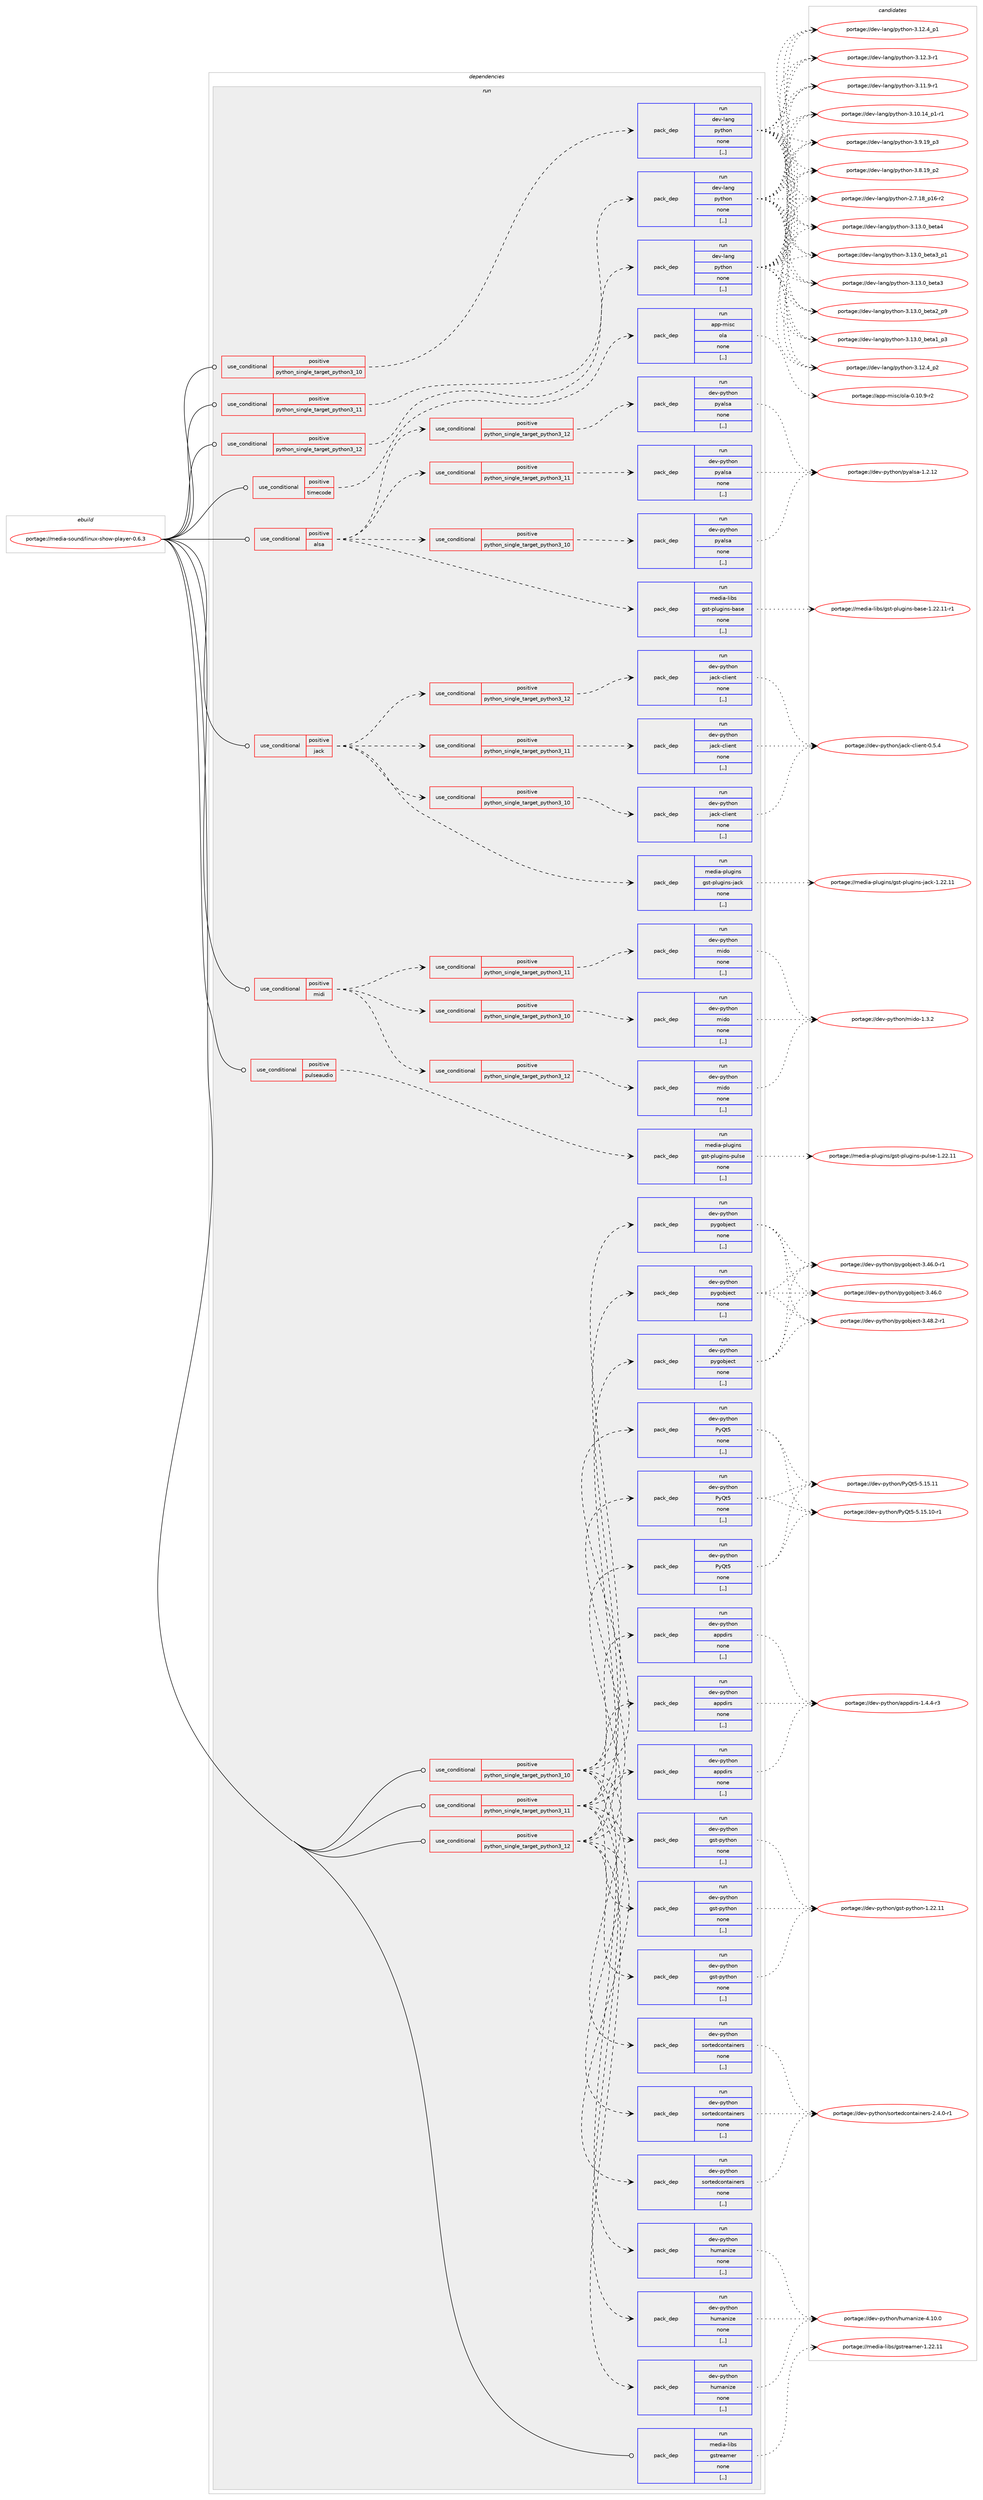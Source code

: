 digraph prolog {

# *************
# Graph options
# *************

newrank=true;
concentrate=true;
compound=true;
graph [rankdir=LR,fontname=Helvetica,fontsize=10,ranksep=1.5];#, ranksep=2.5, nodesep=0.2];
edge  [arrowhead=vee];
node  [fontname=Helvetica,fontsize=10];

# **********
# The ebuild
# **********

subgraph cluster_leftcol {
color=gray;
label=<<i>ebuild</i>>;
id [label="portage://media-sound/linux-show-player-0.6.3", color=red, width=4, href="../media-sound/linux-show-player-0.6.3.svg"];
}

# ****************
# The dependencies
# ****************

subgraph cluster_midcol {
color=gray;
label=<<i>dependencies</i>>;
subgraph cluster_compile {
fillcolor="#eeeeee";
style=filled;
label=<<i>compile</i>>;
}
subgraph cluster_compileandrun {
fillcolor="#eeeeee";
style=filled;
label=<<i>compile and run</i>>;
}
subgraph cluster_run {
fillcolor="#eeeeee";
style=filled;
label=<<i>run</i>>;
subgraph cond79977 {
dependency316066 [label=<<TABLE BORDER="0" CELLBORDER="1" CELLSPACING="0" CELLPADDING="4"><TR><TD ROWSPAN="3" CELLPADDING="10">use_conditional</TD></TR><TR><TD>positive</TD></TR><TR><TD>alsa</TD></TR></TABLE>>, shape=none, color=red];
subgraph cond79978 {
dependency316067 [label=<<TABLE BORDER="0" CELLBORDER="1" CELLSPACING="0" CELLPADDING="4"><TR><TD ROWSPAN="3" CELLPADDING="10">use_conditional</TD></TR><TR><TD>positive</TD></TR><TR><TD>python_single_target_python3_10</TD></TR></TABLE>>, shape=none, color=red];
subgraph pack233640 {
dependency316068 [label=<<TABLE BORDER="0" CELLBORDER="1" CELLSPACING="0" CELLPADDING="4" WIDTH="220"><TR><TD ROWSPAN="6" CELLPADDING="30">pack_dep</TD></TR><TR><TD WIDTH="110">run</TD></TR><TR><TD>dev-python</TD></TR><TR><TD>pyalsa</TD></TR><TR><TD>none</TD></TR><TR><TD>[,,]</TD></TR></TABLE>>, shape=none, color=blue];
}
dependency316067:e -> dependency316068:w [weight=20,style="dashed",arrowhead="vee"];
}
dependency316066:e -> dependency316067:w [weight=20,style="dashed",arrowhead="vee"];
subgraph cond79979 {
dependency316069 [label=<<TABLE BORDER="0" CELLBORDER="1" CELLSPACING="0" CELLPADDING="4"><TR><TD ROWSPAN="3" CELLPADDING="10">use_conditional</TD></TR><TR><TD>positive</TD></TR><TR><TD>python_single_target_python3_11</TD></TR></TABLE>>, shape=none, color=red];
subgraph pack233641 {
dependency316070 [label=<<TABLE BORDER="0" CELLBORDER="1" CELLSPACING="0" CELLPADDING="4" WIDTH="220"><TR><TD ROWSPAN="6" CELLPADDING="30">pack_dep</TD></TR><TR><TD WIDTH="110">run</TD></TR><TR><TD>dev-python</TD></TR><TR><TD>pyalsa</TD></TR><TR><TD>none</TD></TR><TR><TD>[,,]</TD></TR></TABLE>>, shape=none, color=blue];
}
dependency316069:e -> dependency316070:w [weight=20,style="dashed",arrowhead="vee"];
}
dependency316066:e -> dependency316069:w [weight=20,style="dashed",arrowhead="vee"];
subgraph cond79980 {
dependency316071 [label=<<TABLE BORDER="0" CELLBORDER="1" CELLSPACING="0" CELLPADDING="4"><TR><TD ROWSPAN="3" CELLPADDING="10">use_conditional</TD></TR><TR><TD>positive</TD></TR><TR><TD>python_single_target_python3_12</TD></TR></TABLE>>, shape=none, color=red];
subgraph pack233642 {
dependency316072 [label=<<TABLE BORDER="0" CELLBORDER="1" CELLSPACING="0" CELLPADDING="4" WIDTH="220"><TR><TD ROWSPAN="6" CELLPADDING="30">pack_dep</TD></TR><TR><TD WIDTH="110">run</TD></TR><TR><TD>dev-python</TD></TR><TR><TD>pyalsa</TD></TR><TR><TD>none</TD></TR><TR><TD>[,,]</TD></TR></TABLE>>, shape=none, color=blue];
}
dependency316071:e -> dependency316072:w [weight=20,style="dashed",arrowhead="vee"];
}
dependency316066:e -> dependency316071:w [weight=20,style="dashed",arrowhead="vee"];
subgraph pack233643 {
dependency316073 [label=<<TABLE BORDER="0" CELLBORDER="1" CELLSPACING="0" CELLPADDING="4" WIDTH="220"><TR><TD ROWSPAN="6" CELLPADDING="30">pack_dep</TD></TR><TR><TD WIDTH="110">run</TD></TR><TR><TD>media-libs</TD></TR><TR><TD>gst-plugins-base</TD></TR><TR><TD>none</TD></TR><TR><TD>[,,]</TD></TR></TABLE>>, shape=none, color=blue];
}
dependency316066:e -> dependency316073:w [weight=20,style="dashed",arrowhead="vee"];
}
id:e -> dependency316066:w [weight=20,style="solid",arrowhead="odot"];
subgraph cond79981 {
dependency316074 [label=<<TABLE BORDER="0" CELLBORDER="1" CELLSPACING="0" CELLPADDING="4"><TR><TD ROWSPAN="3" CELLPADDING="10">use_conditional</TD></TR><TR><TD>positive</TD></TR><TR><TD>jack</TD></TR></TABLE>>, shape=none, color=red];
subgraph cond79982 {
dependency316075 [label=<<TABLE BORDER="0" CELLBORDER="1" CELLSPACING="0" CELLPADDING="4"><TR><TD ROWSPAN="3" CELLPADDING="10">use_conditional</TD></TR><TR><TD>positive</TD></TR><TR><TD>python_single_target_python3_10</TD></TR></TABLE>>, shape=none, color=red];
subgraph pack233644 {
dependency316076 [label=<<TABLE BORDER="0" CELLBORDER="1" CELLSPACING="0" CELLPADDING="4" WIDTH="220"><TR><TD ROWSPAN="6" CELLPADDING="30">pack_dep</TD></TR><TR><TD WIDTH="110">run</TD></TR><TR><TD>dev-python</TD></TR><TR><TD>jack-client</TD></TR><TR><TD>none</TD></TR><TR><TD>[,,]</TD></TR></TABLE>>, shape=none, color=blue];
}
dependency316075:e -> dependency316076:w [weight=20,style="dashed",arrowhead="vee"];
}
dependency316074:e -> dependency316075:w [weight=20,style="dashed",arrowhead="vee"];
subgraph cond79983 {
dependency316077 [label=<<TABLE BORDER="0" CELLBORDER="1" CELLSPACING="0" CELLPADDING="4"><TR><TD ROWSPAN="3" CELLPADDING="10">use_conditional</TD></TR><TR><TD>positive</TD></TR><TR><TD>python_single_target_python3_11</TD></TR></TABLE>>, shape=none, color=red];
subgraph pack233645 {
dependency316078 [label=<<TABLE BORDER="0" CELLBORDER="1" CELLSPACING="0" CELLPADDING="4" WIDTH="220"><TR><TD ROWSPAN="6" CELLPADDING="30">pack_dep</TD></TR><TR><TD WIDTH="110">run</TD></TR><TR><TD>dev-python</TD></TR><TR><TD>jack-client</TD></TR><TR><TD>none</TD></TR><TR><TD>[,,]</TD></TR></TABLE>>, shape=none, color=blue];
}
dependency316077:e -> dependency316078:w [weight=20,style="dashed",arrowhead="vee"];
}
dependency316074:e -> dependency316077:w [weight=20,style="dashed",arrowhead="vee"];
subgraph cond79984 {
dependency316079 [label=<<TABLE BORDER="0" CELLBORDER="1" CELLSPACING="0" CELLPADDING="4"><TR><TD ROWSPAN="3" CELLPADDING="10">use_conditional</TD></TR><TR><TD>positive</TD></TR><TR><TD>python_single_target_python3_12</TD></TR></TABLE>>, shape=none, color=red];
subgraph pack233646 {
dependency316080 [label=<<TABLE BORDER="0" CELLBORDER="1" CELLSPACING="0" CELLPADDING="4" WIDTH="220"><TR><TD ROWSPAN="6" CELLPADDING="30">pack_dep</TD></TR><TR><TD WIDTH="110">run</TD></TR><TR><TD>dev-python</TD></TR><TR><TD>jack-client</TD></TR><TR><TD>none</TD></TR><TR><TD>[,,]</TD></TR></TABLE>>, shape=none, color=blue];
}
dependency316079:e -> dependency316080:w [weight=20,style="dashed",arrowhead="vee"];
}
dependency316074:e -> dependency316079:w [weight=20,style="dashed",arrowhead="vee"];
subgraph pack233647 {
dependency316081 [label=<<TABLE BORDER="0" CELLBORDER="1" CELLSPACING="0" CELLPADDING="4" WIDTH="220"><TR><TD ROWSPAN="6" CELLPADDING="30">pack_dep</TD></TR><TR><TD WIDTH="110">run</TD></TR><TR><TD>media-plugins</TD></TR><TR><TD>gst-plugins-jack</TD></TR><TR><TD>none</TD></TR><TR><TD>[,,]</TD></TR></TABLE>>, shape=none, color=blue];
}
dependency316074:e -> dependency316081:w [weight=20,style="dashed",arrowhead="vee"];
}
id:e -> dependency316074:w [weight=20,style="solid",arrowhead="odot"];
subgraph cond79985 {
dependency316082 [label=<<TABLE BORDER="0" CELLBORDER="1" CELLSPACING="0" CELLPADDING="4"><TR><TD ROWSPAN="3" CELLPADDING="10">use_conditional</TD></TR><TR><TD>positive</TD></TR><TR><TD>midi</TD></TR></TABLE>>, shape=none, color=red];
subgraph cond79986 {
dependency316083 [label=<<TABLE BORDER="0" CELLBORDER="1" CELLSPACING="0" CELLPADDING="4"><TR><TD ROWSPAN="3" CELLPADDING="10">use_conditional</TD></TR><TR><TD>positive</TD></TR><TR><TD>python_single_target_python3_10</TD></TR></TABLE>>, shape=none, color=red];
subgraph pack233648 {
dependency316084 [label=<<TABLE BORDER="0" CELLBORDER="1" CELLSPACING="0" CELLPADDING="4" WIDTH="220"><TR><TD ROWSPAN="6" CELLPADDING="30">pack_dep</TD></TR><TR><TD WIDTH="110">run</TD></TR><TR><TD>dev-python</TD></TR><TR><TD>mido</TD></TR><TR><TD>none</TD></TR><TR><TD>[,,]</TD></TR></TABLE>>, shape=none, color=blue];
}
dependency316083:e -> dependency316084:w [weight=20,style="dashed",arrowhead="vee"];
}
dependency316082:e -> dependency316083:w [weight=20,style="dashed",arrowhead="vee"];
subgraph cond79987 {
dependency316085 [label=<<TABLE BORDER="0" CELLBORDER="1" CELLSPACING="0" CELLPADDING="4"><TR><TD ROWSPAN="3" CELLPADDING="10">use_conditional</TD></TR><TR><TD>positive</TD></TR><TR><TD>python_single_target_python3_11</TD></TR></TABLE>>, shape=none, color=red];
subgraph pack233649 {
dependency316086 [label=<<TABLE BORDER="0" CELLBORDER="1" CELLSPACING="0" CELLPADDING="4" WIDTH="220"><TR><TD ROWSPAN="6" CELLPADDING="30">pack_dep</TD></TR><TR><TD WIDTH="110">run</TD></TR><TR><TD>dev-python</TD></TR><TR><TD>mido</TD></TR><TR><TD>none</TD></TR><TR><TD>[,,]</TD></TR></TABLE>>, shape=none, color=blue];
}
dependency316085:e -> dependency316086:w [weight=20,style="dashed",arrowhead="vee"];
}
dependency316082:e -> dependency316085:w [weight=20,style="dashed",arrowhead="vee"];
subgraph cond79988 {
dependency316087 [label=<<TABLE BORDER="0" CELLBORDER="1" CELLSPACING="0" CELLPADDING="4"><TR><TD ROWSPAN="3" CELLPADDING="10">use_conditional</TD></TR><TR><TD>positive</TD></TR><TR><TD>python_single_target_python3_12</TD></TR></TABLE>>, shape=none, color=red];
subgraph pack233650 {
dependency316088 [label=<<TABLE BORDER="0" CELLBORDER="1" CELLSPACING="0" CELLPADDING="4" WIDTH="220"><TR><TD ROWSPAN="6" CELLPADDING="30">pack_dep</TD></TR><TR><TD WIDTH="110">run</TD></TR><TR><TD>dev-python</TD></TR><TR><TD>mido</TD></TR><TR><TD>none</TD></TR><TR><TD>[,,]</TD></TR></TABLE>>, shape=none, color=blue];
}
dependency316087:e -> dependency316088:w [weight=20,style="dashed",arrowhead="vee"];
}
dependency316082:e -> dependency316087:w [weight=20,style="dashed",arrowhead="vee"];
}
id:e -> dependency316082:w [weight=20,style="solid",arrowhead="odot"];
subgraph cond79989 {
dependency316089 [label=<<TABLE BORDER="0" CELLBORDER="1" CELLSPACING="0" CELLPADDING="4"><TR><TD ROWSPAN="3" CELLPADDING="10">use_conditional</TD></TR><TR><TD>positive</TD></TR><TR><TD>pulseaudio</TD></TR></TABLE>>, shape=none, color=red];
subgraph pack233651 {
dependency316090 [label=<<TABLE BORDER="0" CELLBORDER="1" CELLSPACING="0" CELLPADDING="4" WIDTH="220"><TR><TD ROWSPAN="6" CELLPADDING="30">pack_dep</TD></TR><TR><TD WIDTH="110">run</TD></TR><TR><TD>media-plugins</TD></TR><TR><TD>gst-plugins-pulse</TD></TR><TR><TD>none</TD></TR><TR><TD>[,,]</TD></TR></TABLE>>, shape=none, color=blue];
}
dependency316089:e -> dependency316090:w [weight=20,style="dashed",arrowhead="vee"];
}
id:e -> dependency316089:w [weight=20,style="solid",arrowhead="odot"];
subgraph cond79990 {
dependency316091 [label=<<TABLE BORDER="0" CELLBORDER="1" CELLSPACING="0" CELLPADDING="4"><TR><TD ROWSPAN="3" CELLPADDING="10">use_conditional</TD></TR><TR><TD>positive</TD></TR><TR><TD>python_single_target_python3_10</TD></TR></TABLE>>, shape=none, color=red];
subgraph pack233652 {
dependency316092 [label=<<TABLE BORDER="0" CELLBORDER="1" CELLSPACING="0" CELLPADDING="4" WIDTH="220"><TR><TD ROWSPAN="6" CELLPADDING="30">pack_dep</TD></TR><TR><TD WIDTH="110">run</TD></TR><TR><TD>dev-lang</TD></TR><TR><TD>python</TD></TR><TR><TD>none</TD></TR><TR><TD>[,,]</TD></TR></TABLE>>, shape=none, color=blue];
}
dependency316091:e -> dependency316092:w [weight=20,style="dashed",arrowhead="vee"];
}
id:e -> dependency316091:w [weight=20,style="solid",arrowhead="odot"];
subgraph cond79991 {
dependency316093 [label=<<TABLE BORDER="0" CELLBORDER="1" CELLSPACING="0" CELLPADDING="4"><TR><TD ROWSPAN="3" CELLPADDING="10">use_conditional</TD></TR><TR><TD>positive</TD></TR><TR><TD>python_single_target_python3_10</TD></TR></TABLE>>, shape=none, color=red];
subgraph pack233653 {
dependency316094 [label=<<TABLE BORDER="0" CELLBORDER="1" CELLSPACING="0" CELLPADDING="4" WIDTH="220"><TR><TD ROWSPAN="6" CELLPADDING="30">pack_dep</TD></TR><TR><TD WIDTH="110">run</TD></TR><TR><TD>dev-python</TD></TR><TR><TD>appdirs</TD></TR><TR><TD>none</TD></TR><TR><TD>[,,]</TD></TR></TABLE>>, shape=none, color=blue];
}
dependency316093:e -> dependency316094:w [weight=20,style="dashed",arrowhead="vee"];
subgraph pack233654 {
dependency316095 [label=<<TABLE BORDER="0" CELLBORDER="1" CELLSPACING="0" CELLPADDING="4" WIDTH="220"><TR><TD ROWSPAN="6" CELLPADDING="30">pack_dep</TD></TR><TR><TD WIDTH="110">run</TD></TR><TR><TD>dev-python</TD></TR><TR><TD>gst-python</TD></TR><TR><TD>none</TD></TR><TR><TD>[,,]</TD></TR></TABLE>>, shape=none, color=blue];
}
dependency316093:e -> dependency316095:w [weight=20,style="dashed",arrowhead="vee"];
subgraph pack233655 {
dependency316096 [label=<<TABLE BORDER="0" CELLBORDER="1" CELLSPACING="0" CELLPADDING="4" WIDTH="220"><TR><TD ROWSPAN="6" CELLPADDING="30">pack_dep</TD></TR><TR><TD WIDTH="110">run</TD></TR><TR><TD>dev-python</TD></TR><TR><TD>humanize</TD></TR><TR><TD>none</TD></TR><TR><TD>[,,]</TD></TR></TABLE>>, shape=none, color=blue];
}
dependency316093:e -> dependency316096:w [weight=20,style="dashed",arrowhead="vee"];
subgraph pack233656 {
dependency316097 [label=<<TABLE BORDER="0" CELLBORDER="1" CELLSPACING="0" CELLPADDING="4" WIDTH="220"><TR><TD ROWSPAN="6" CELLPADDING="30">pack_dep</TD></TR><TR><TD WIDTH="110">run</TD></TR><TR><TD>dev-python</TD></TR><TR><TD>PyQt5</TD></TR><TR><TD>none</TD></TR><TR><TD>[,,]</TD></TR></TABLE>>, shape=none, color=blue];
}
dependency316093:e -> dependency316097:w [weight=20,style="dashed",arrowhead="vee"];
subgraph pack233657 {
dependency316098 [label=<<TABLE BORDER="0" CELLBORDER="1" CELLSPACING="0" CELLPADDING="4" WIDTH="220"><TR><TD ROWSPAN="6" CELLPADDING="30">pack_dep</TD></TR><TR><TD WIDTH="110">run</TD></TR><TR><TD>dev-python</TD></TR><TR><TD>pygobject</TD></TR><TR><TD>none</TD></TR><TR><TD>[,,]</TD></TR></TABLE>>, shape=none, color=blue];
}
dependency316093:e -> dependency316098:w [weight=20,style="dashed",arrowhead="vee"];
subgraph pack233658 {
dependency316099 [label=<<TABLE BORDER="0" CELLBORDER="1" CELLSPACING="0" CELLPADDING="4" WIDTH="220"><TR><TD ROWSPAN="6" CELLPADDING="30">pack_dep</TD></TR><TR><TD WIDTH="110">run</TD></TR><TR><TD>dev-python</TD></TR><TR><TD>sortedcontainers</TD></TR><TR><TD>none</TD></TR><TR><TD>[,,]</TD></TR></TABLE>>, shape=none, color=blue];
}
dependency316093:e -> dependency316099:w [weight=20,style="dashed",arrowhead="vee"];
}
id:e -> dependency316093:w [weight=20,style="solid",arrowhead="odot"];
subgraph cond79992 {
dependency316100 [label=<<TABLE BORDER="0" CELLBORDER="1" CELLSPACING="0" CELLPADDING="4"><TR><TD ROWSPAN="3" CELLPADDING="10">use_conditional</TD></TR><TR><TD>positive</TD></TR><TR><TD>python_single_target_python3_11</TD></TR></TABLE>>, shape=none, color=red];
subgraph pack233659 {
dependency316101 [label=<<TABLE BORDER="0" CELLBORDER="1" CELLSPACING="0" CELLPADDING="4" WIDTH="220"><TR><TD ROWSPAN="6" CELLPADDING="30">pack_dep</TD></TR><TR><TD WIDTH="110">run</TD></TR><TR><TD>dev-lang</TD></TR><TR><TD>python</TD></TR><TR><TD>none</TD></TR><TR><TD>[,,]</TD></TR></TABLE>>, shape=none, color=blue];
}
dependency316100:e -> dependency316101:w [weight=20,style="dashed",arrowhead="vee"];
}
id:e -> dependency316100:w [weight=20,style="solid",arrowhead="odot"];
subgraph cond79993 {
dependency316102 [label=<<TABLE BORDER="0" CELLBORDER="1" CELLSPACING="0" CELLPADDING="4"><TR><TD ROWSPAN="3" CELLPADDING="10">use_conditional</TD></TR><TR><TD>positive</TD></TR><TR><TD>python_single_target_python3_11</TD></TR></TABLE>>, shape=none, color=red];
subgraph pack233660 {
dependency316103 [label=<<TABLE BORDER="0" CELLBORDER="1" CELLSPACING="0" CELLPADDING="4" WIDTH="220"><TR><TD ROWSPAN="6" CELLPADDING="30">pack_dep</TD></TR><TR><TD WIDTH="110">run</TD></TR><TR><TD>dev-python</TD></TR><TR><TD>appdirs</TD></TR><TR><TD>none</TD></TR><TR><TD>[,,]</TD></TR></TABLE>>, shape=none, color=blue];
}
dependency316102:e -> dependency316103:w [weight=20,style="dashed",arrowhead="vee"];
subgraph pack233661 {
dependency316104 [label=<<TABLE BORDER="0" CELLBORDER="1" CELLSPACING="0" CELLPADDING="4" WIDTH="220"><TR><TD ROWSPAN="6" CELLPADDING="30">pack_dep</TD></TR><TR><TD WIDTH="110">run</TD></TR><TR><TD>dev-python</TD></TR><TR><TD>gst-python</TD></TR><TR><TD>none</TD></TR><TR><TD>[,,]</TD></TR></TABLE>>, shape=none, color=blue];
}
dependency316102:e -> dependency316104:w [weight=20,style="dashed",arrowhead="vee"];
subgraph pack233662 {
dependency316105 [label=<<TABLE BORDER="0" CELLBORDER="1" CELLSPACING="0" CELLPADDING="4" WIDTH="220"><TR><TD ROWSPAN="6" CELLPADDING="30">pack_dep</TD></TR><TR><TD WIDTH="110">run</TD></TR><TR><TD>dev-python</TD></TR><TR><TD>humanize</TD></TR><TR><TD>none</TD></TR><TR><TD>[,,]</TD></TR></TABLE>>, shape=none, color=blue];
}
dependency316102:e -> dependency316105:w [weight=20,style="dashed",arrowhead="vee"];
subgraph pack233663 {
dependency316106 [label=<<TABLE BORDER="0" CELLBORDER="1" CELLSPACING="0" CELLPADDING="4" WIDTH="220"><TR><TD ROWSPAN="6" CELLPADDING="30">pack_dep</TD></TR><TR><TD WIDTH="110">run</TD></TR><TR><TD>dev-python</TD></TR><TR><TD>PyQt5</TD></TR><TR><TD>none</TD></TR><TR><TD>[,,]</TD></TR></TABLE>>, shape=none, color=blue];
}
dependency316102:e -> dependency316106:w [weight=20,style="dashed",arrowhead="vee"];
subgraph pack233664 {
dependency316107 [label=<<TABLE BORDER="0" CELLBORDER="1" CELLSPACING="0" CELLPADDING="4" WIDTH="220"><TR><TD ROWSPAN="6" CELLPADDING="30">pack_dep</TD></TR><TR><TD WIDTH="110">run</TD></TR><TR><TD>dev-python</TD></TR><TR><TD>pygobject</TD></TR><TR><TD>none</TD></TR><TR><TD>[,,]</TD></TR></TABLE>>, shape=none, color=blue];
}
dependency316102:e -> dependency316107:w [weight=20,style="dashed",arrowhead="vee"];
subgraph pack233665 {
dependency316108 [label=<<TABLE BORDER="0" CELLBORDER="1" CELLSPACING="0" CELLPADDING="4" WIDTH="220"><TR><TD ROWSPAN="6" CELLPADDING="30">pack_dep</TD></TR><TR><TD WIDTH="110">run</TD></TR><TR><TD>dev-python</TD></TR><TR><TD>sortedcontainers</TD></TR><TR><TD>none</TD></TR><TR><TD>[,,]</TD></TR></TABLE>>, shape=none, color=blue];
}
dependency316102:e -> dependency316108:w [weight=20,style="dashed",arrowhead="vee"];
}
id:e -> dependency316102:w [weight=20,style="solid",arrowhead="odot"];
subgraph cond79994 {
dependency316109 [label=<<TABLE BORDER="0" CELLBORDER="1" CELLSPACING="0" CELLPADDING="4"><TR><TD ROWSPAN="3" CELLPADDING="10">use_conditional</TD></TR><TR><TD>positive</TD></TR><TR><TD>python_single_target_python3_12</TD></TR></TABLE>>, shape=none, color=red];
subgraph pack233666 {
dependency316110 [label=<<TABLE BORDER="0" CELLBORDER="1" CELLSPACING="0" CELLPADDING="4" WIDTH="220"><TR><TD ROWSPAN="6" CELLPADDING="30">pack_dep</TD></TR><TR><TD WIDTH="110">run</TD></TR><TR><TD>dev-lang</TD></TR><TR><TD>python</TD></TR><TR><TD>none</TD></TR><TR><TD>[,,]</TD></TR></TABLE>>, shape=none, color=blue];
}
dependency316109:e -> dependency316110:w [weight=20,style="dashed",arrowhead="vee"];
}
id:e -> dependency316109:w [weight=20,style="solid",arrowhead="odot"];
subgraph cond79995 {
dependency316111 [label=<<TABLE BORDER="0" CELLBORDER="1" CELLSPACING="0" CELLPADDING="4"><TR><TD ROWSPAN="3" CELLPADDING="10">use_conditional</TD></TR><TR><TD>positive</TD></TR><TR><TD>python_single_target_python3_12</TD></TR></TABLE>>, shape=none, color=red];
subgraph pack233667 {
dependency316112 [label=<<TABLE BORDER="0" CELLBORDER="1" CELLSPACING="0" CELLPADDING="4" WIDTH="220"><TR><TD ROWSPAN="6" CELLPADDING="30">pack_dep</TD></TR><TR><TD WIDTH="110">run</TD></TR><TR><TD>dev-python</TD></TR><TR><TD>appdirs</TD></TR><TR><TD>none</TD></TR><TR><TD>[,,]</TD></TR></TABLE>>, shape=none, color=blue];
}
dependency316111:e -> dependency316112:w [weight=20,style="dashed",arrowhead="vee"];
subgraph pack233668 {
dependency316113 [label=<<TABLE BORDER="0" CELLBORDER="1" CELLSPACING="0" CELLPADDING="4" WIDTH="220"><TR><TD ROWSPAN="6" CELLPADDING="30">pack_dep</TD></TR><TR><TD WIDTH="110">run</TD></TR><TR><TD>dev-python</TD></TR><TR><TD>gst-python</TD></TR><TR><TD>none</TD></TR><TR><TD>[,,]</TD></TR></TABLE>>, shape=none, color=blue];
}
dependency316111:e -> dependency316113:w [weight=20,style="dashed",arrowhead="vee"];
subgraph pack233669 {
dependency316114 [label=<<TABLE BORDER="0" CELLBORDER="1" CELLSPACING="0" CELLPADDING="4" WIDTH="220"><TR><TD ROWSPAN="6" CELLPADDING="30">pack_dep</TD></TR><TR><TD WIDTH="110">run</TD></TR><TR><TD>dev-python</TD></TR><TR><TD>humanize</TD></TR><TR><TD>none</TD></TR><TR><TD>[,,]</TD></TR></TABLE>>, shape=none, color=blue];
}
dependency316111:e -> dependency316114:w [weight=20,style="dashed",arrowhead="vee"];
subgraph pack233670 {
dependency316115 [label=<<TABLE BORDER="0" CELLBORDER="1" CELLSPACING="0" CELLPADDING="4" WIDTH="220"><TR><TD ROWSPAN="6" CELLPADDING="30">pack_dep</TD></TR><TR><TD WIDTH="110">run</TD></TR><TR><TD>dev-python</TD></TR><TR><TD>PyQt5</TD></TR><TR><TD>none</TD></TR><TR><TD>[,,]</TD></TR></TABLE>>, shape=none, color=blue];
}
dependency316111:e -> dependency316115:w [weight=20,style="dashed",arrowhead="vee"];
subgraph pack233671 {
dependency316116 [label=<<TABLE BORDER="0" CELLBORDER="1" CELLSPACING="0" CELLPADDING="4" WIDTH="220"><TR><TD ROWSPAN="6" CELLPADDING="30">pack_dep</TD></TR><TR><TD WIDTH="110">run</TD></TR><TR><TD>dev-python</TD></TR><TR><TD>pygobject</TD></TR><TR><TD>none</TD></TR><TR><TD>[,,]</TD></TR></TABLE>>, shape=none, color=blue];
}
dependency316111:e -> dependency316116:w [weight=20,style="dashed",arrowhead="vee"];
subgraph pack233672 {
dependency316117 [label=<<TABLE BORDER="0" CELLBORDER="1" CELLSPACING="0" CELLPADDING="4" WIDTH="220"><TR><TD ROWSPAN="6" CELLPADDING="30">pack_dep</TD></TR><TR><TD WIDTH="110">run</TD></TR><TR><TD>dev-python</TD></TR><TR><TD>sortedcontainers</TD></TR><TR><TD>none</TD></TR><TR><TD>[,,]</TD></TR></TABLE>>, shape=none, color=blue];
}
dependency316111:e -> dependency316117:w [weight=20,style="dashed",arrowhead="vee"];
}
id:e -> dependency316111:w [weight=20,style="solid",arrowhead="odot"];
subgraph cond79996 {
dependency316118 [label=<<TABLE BORDER="0" CELLBORDER="1" CELLSPACING="0" CELLPADDING="4"><TR><TD ROWSPAN="3" CELLPADDING="10">use_conditional</TD></TR><TR><TD>positive</TD></TR><TR><TD>timecode</TD></TR></TABLE>>, shape=none, color=red];
subgraph pack233673 {
dependency316119 [label=<<TABLE BORDER="0" CELLBORDER="1" CELLSPACING="0" CELLPADDING="4" WIDTH="220"><TR><TD ROWSPAN="6" CELLPADDING="30">pack_dep</TD></TR><TR><TD WIDTH="110">run</TD></TR><TR><TD>app-misc</TD></TR><TR><TD>ola</TD></TR><TR><TD>none</TD></TR><TR><TD>[,,]</TD></TR></TABLE>>, shape=none, color=blue];
}
dependency316118:e -> dependency316119:w [weight=20,style="dashed",arrowhead="vee"];
}
id:e -> dependency316118:w [weight=20,style="solid",arrowhead="odot"];
subgraph pack233674 {
dependency316120 [label=<<TABLE BORDER="0" CELLBORDER="1" CELLSPACING="0" CELLPADDING="4" WIDTH="220"><TR><TD ROWSPAN="6" CELLPADDING="30">pack_dep</TD></TR><TR><TD WIDTH="110">run</TD></TR><TR><TD>media-libs</TD></TR><TR><TD>gstreamer</TD></TR><TR><TD>none</TD></TR><TR><TD>[,,]</TD></TR></TABLE>>, shape=none, color=blue];
}
id:e -> dependency316120:w [weight=20,style="solid",arrowhead="odot"];
}
}

# **************
# The candidates
# **************

subgraph cluster_choices {
rank=same;
color=gray;
label=<<i>candidates</i>>;

subgraph choice233640 {
color=black;
nodesep=1;
choice1001011184511212111610411111047112121971081159745494650464950 [label="portage://dev-python/pyalsa-1.2.12", color=red, width=4,href="../dev-python/pyalsa-1.2.12.svg"];
dependency316068:e -> choice1001011184511212111610411111047112121971081159745494650464950:w [style=dotted,weight="100"];
}
subgraph choice233641 {
color=black;
nodesep=1;
choice1001011184511212111610411111047112121971081159745494650464950 [label="portage://dev-python/pyalsa-1.2.12", color=red, width=4,href="../dev-python/pyalsa-1.2.12.svg"];
dependency316070:e -> choice1001011184511212111610411111047112121971081159745494650464950:w [style=dotted,weight="100"];
}
subgraph choice233642 {
color=black;
nodesep=1;
choice1001011184511212111610411111047112121971081159745494650464950 [label="portage://dev-python/pyalsa-1.2.12", color=red, width=4,href="../dev-python/pyalsa-1.2.12.svg"];
dependency316072:e -> choice1001011184511212111610411111047112121971081159745494650464950:w [style=dotted,weight="100"];
}
subgraph choice233643 {
color=black;
nodesep=1;
choice109101100105974510810598115471031151164511210811710310511011545989711510145494650504649494511449 [label="portage://media-libs/gst-plugins-base-1.22.11-r1", color=red, width=4,href="../media-libs/gst-plugins-base-1.22.11-r1.svg"];
dependency316073:e -> choice109101100105974510810598115471031151164511210811710310511011545989711510145494650504649494511449:w [style=dotted,weight="100"];
}
subgraph choice233644 {
color=black;
nodesep=1;
choice100101118451121211161041111104710697991074599108105101110116454846534652 [label="portage://dev-python/jack-client-0.5.4", color=red, width=4,href="../dev-python/jack-client-0.5.4.svg"];
dependency316076:e -> choice100101118451121211161041111104710697991074599108105101110116454846534652:w [style=dotted,weight="100"];
}
subgraph choice233645 {
color=black;
nodesep=1;
choice100101118451121211161041111104710697991074599108105101110116454846534652 [label="portage://dev-python/jack-client-0.5.4", color=red, width=4,href="../dev-python/jack-client-0.5.4.svg"];
dependency316078:e -> choice100101118451121211161041111104710697991074599108105101110116454846534652:w [style=dotted,weight="100"];
}
subgraph choice233646 {
color=black;
nodesep=1;
choice100101118451121211161041111104710697991074599108105101110116454846534652 [label="portage://dev-python/jack-client-0.5.4", color=red, width=4,href="../dev-python/jack-client-0.5.4.svg"];
dependency316080:e -> choice100101118451121211161041111104710697991074599108105101110116454846534652:w [style=dotted,weight="100"];
}
subgraph choice233647 {
color=black;
nodesep=1;
choice109101100105974511210811710310511011547103115116451121081171031051101154510697991074549465050464949 [label="portage://media-plugins/gst-plugins-jack-1.22.11", color=red, width=4,href="../media-plugins/gst-plugins-jack-1.22.11.svg"];
dependency316081:e -> choice109101100105974511210811710310511011547103115116451121081171031051101154510697991074549465050464949:w [style=dotted,weight="100"];
}
subgraph choice233648 {
color=black;
nodesep=1;
choice1001011184511212111610411111047109105100111454946514650 [label="portage://dev-python/mido-1.3.2", color=red, width=4,href="../dev-python/mido-1.3.2.svg"];
dependency316084:e -> choice1001011184511212111610411111047109105100111454946514650:w [style=dotted,weight="100"];
}
subgraph choice233649 {
color=black;
nodesep=1;
choice1001011184511212111610411111047109105100111454946514650 [label="portage://dev-python/mido-1.3.2", color=red, width=4,href="../dev-python/mido-1.3.2.svg"];
dependency316086:e -> choice1001011184511212111610411111047109105100111454946514650:w [style=dotted,weight="100"];
}
subgraph choice233650 {
color=black;
nodesep=1;
choice1001011184511212111610411111047109105100111454946514650 [label="portage://dev-python/mido-1.3.2", color=red, width=4,href="../dev-python/mido-1.3.2.svg"];
dependency316088:e -> choice1001011184511212111610411111047109105100111454946514650:w [style=dotted,weight="100"];
}
subgraph choice233651 {
color=black;
nodesep=1;
choice10910110010597451121081171031051101154710311511645112108117103105110115451121171081151014549465050464949 [label="portage://media-plugins/gst-plugins-pulse-1.22.11", color=red, width=4,href="../media-plugins/gst-plugins-pulse-1.22.11.svg"];
dependency316090:e -> choice10910110010597451121081171031051101154710311511645112108117103105110115451121171081151014549465050464949:w [style=dotted,weight="100"];
}
subgraph choice233652 {
color=black;
nodesep=1;
choice1001011184510897110103471121211161041111104551464951464895981011169752 [label="portage://dev-lang/python-3.13.0_beta4", color=red, width=4,href="../dev-lang/python-3.13.0_beta4.svg"];
choice10010111845108971101034711212111610411111045514649514648959810111697519511249 [label="portage://dev-lang/python-3.13.0_beta3_p1", color=red, width=4,href="../dev-lang/python-3.13.0_beta3_p1.svg"];
choice1001011184510897110103471121211161041111104551464951464895981011169751 [label="portage://dev-lang/python-3.13.0_beta3", color=red, width=4,href="../dev-lang/python-3.13.0_beta3.svg"];
choice10010111845108971101034711212111610411111045514649514648959810111697509511257 [label="portage://dev-lang/python-3.13.0_beta2_p9", color=red, width=4,href="../dev-lang/python-3.13.0_beta2_p9.svg"];
choice10010111845108971101034711212111610411111045514649514648959810111697499511251 [label="portage://dev-lang/python-3.13.0_beta1_p3", color=red, width=4,href="../dev-lang/python-3.13.0_beta1_p3.svg"];
choice100101118451089711010347112121116104111110455146495046529511250 [label="portage://dev-lang/python-3.12.4_p2", color=red, width=4,href="../dev-lang/python-3.12.4_p2.svg"];
choice100101118451089711010347112121116104111110455146495046529511249 [label="portage://dev-lang/python-3.12.4_p1", color=red, width=4,href="../dev-lang/python-3.12.4_p1.svg"];
choice100101118451089711010347112121116104111110455146495046514511449 [label="portage://dev-lang/python-3.12.3-r1", color=red, width=4,href="../dev-lang/python-3.12.3-r1.svg"];
choice100101118451089711010347112121116104111110455146494946574511449 [label="portage://dev-lang/python-3.11.9-r1", color=red, width=4,href="../dev-lang/python-3.11.9-r1.svg"];
choice100101118451089711010347112121116104111110455146494846495295112494511449 [label="portage://dev-lang/python-3.10.14_p1-r1", color=red, width=4,href="../dev-lang/python-3.10.14_p1-r1.svg"];
choice100101118451089711010347112121116104111110455146574649579511251 [label="portage://dev-lang/python-3.9.19_p3", color=red, width=4,href="../dev-lang/python-3.9.19_p3.svg"];
choice100101118451089711010347112121116104111110455146564649579511250 [label="portage://dev-lang/python-3.8.19_p2", color=red, width=4,href="../dev-lang/python-3.8.19_p2.svg"];
choice100101118451089711010347112121116104111110455046554649569511249544511450 [label="portage://dev-lang/python-2.7.18_p16-r2", color=red, width=4,href="../dev-lang/python-2.7.18_p16-r2.svg"];
dependency316092:e -> choice1001011184510897110103471121211161041111104551464951464895981011169752:w [style=dotted,weight="100"];
dependency316092:e -> choice10010111845108971101034711212111610411111045514649514648959810111697519511249:w [style=dotted,weight="100"];
dependency316092:e -> choice1001011184510897110103471121211161041111104551464951464895981011169751:w [style=dotted,weight="100"];
dependency316092:e -> choice10010111845108971101034711212111610411111045514649514648959810111697509511257:w [style=dotted,weight="100"];
dependency316092:e -> choice10010111845108971101034711212111610411111045514649514648959810111697499511251:w [style=dotted,weight="100"];
dependency316092:e -> choice100101118451089711010347112121116104111110455146495046529511250:w [style=dotted,weight="100"];
dependency316092:e -> choice100101118451089711010347112121116104111110455146495046529511249:w [style=dotted,weight="100"];
dependency316092:e -> choice100101118451089711010347112121116104111110455146495046514511449:w [style=dotted,weight="100"];
dependency316092:e -> choice100101118451089711010347112121116104111110455146494946574511449:w [style=dotted,weight="100"];
dependency316092:e -> choice100101118451089711010347112121116104111110455146494846495295112494511449:w [style=dotted,weight="100"];
dependency316092:e -> choice100101118451089711010347112121116104111110455146574649579511251:w [style=dotted,weight="100"];
dependency316092:e -> choice100101118451089711010347112121116104111110455146564649579511250:w [style=dotted,weight="100"];
dependency316092:e -> choice100101118451089711010347112121116104111110455046554649569511249544511450:w [style=dotted,weight="100"];
}
subgraph choice233653 {
color=black;
nodesep=1;
choice1001011184511212111610411111047971121121001051141154549465246524511451 [label="portage://dev-python/appdirs-1.4.4-r3", color=red, width=4,href="../dev-python/appdirs-1.4.4-r3.svg"];
dependency316094:e -> choice1001011184511212111610411111047971121121001051141154549465246524511451:w [style=dotted,weight="100"];
}
subgraph choice233654 {
color=black;
nodesep=1;
choice1001011184511212111610411111047103115116451121211161041111104549465050464949 [label="portage://dev-python/gst-python-1.22.11", color=red, width=4,href="../dev-python/gst-python-1.22.11.svg"];
dependency316095:e -> choice1001011184511212111610411111047103115116451121211161041111104549465050464949:w [style=dotted,weight="100"];
}
subgraph choice233655 {
color=black;
nodesep=1;
choice10010111845112121116104111110471041171099711010512210145524649484648 [label="portage://dev-python/humanize-4.10.0", color=red, width=4,href="../dev-python/humanize-4.10.0.svg"];
dependency316096:e -> choice10010111845112121116104111110471041171099711010512210145524649484648:w [style=dotted,weight="100"];
}
subgraph choice233656 {
color=black;
nodesep=1;
choice10010111845112121116104111110478012181116534553464953464949 [label="portage://dev-python/PyQt5-5.15.11", color=red, width=4,href="../dev-python/PyQt5-5.15.11.svg"];
choice100101118451121211161041111104780121811165345534649534649484511449 [label="portage://dev-python/PyQt5-5.15.10-r1", color=red, width=4,href="../dev-python/PyQt5-5.15.10-r1.svg"];
dependency316097:e -> choice10010111845112121116104111110478012181116534553464953464949:w [style=dotted,weight="100"];
dependency316097:e -> choice100101118451121211161041111104780121811165345534649534649484511449:w [style=dotted,weight="100"];
}
subgraph choice233657 {
color=black;
nodesep=1;
choice10010111845112121116104111110471121211031119810610199116455146525646504511449 [label="portage://dev-python/pygobject-3.48.2-r1", color=red, width=4,href="../dev-python/pygobject-3.48.2-r1.svg"];
choice10010111845112121116104111110471121211031119810610199116455146525446484511449 [label="portage://dev-python/pygobject-3.46.0-r1", color=red, width=4,href="../dev-python/pygobject-3.46.0-r1.svg"];
choice1001011184511212111610411111047112121103111981061019911645514652544648 [label="portage://dev-python/pygobject-3.46.0", color=red, width=4,href="../dev-python/pygobject-3.46.0.svg"];
dependency316098:e -> choice10010111845112121116104111110471121211031119810610199116455146525646504511449:w [style=dotted,weight="100"];
dependency316098:e -> choice10010111845112121116104111110471121211031119810610199116455146525446484511449:w [style=dotted,weight="100"];
dependency316098:e -> choice1001011184511212111610411111047112121103111981061019911645514652544648:w [style=dotted,weight="100"];
}
subgraph choice233658 {
color=black;
nodesep=1;
choice100101118451121211161041111104711511111411610110099111110116971051101011141154550465246484511449 [label="portage://dev-python/sortedcontainers-2.4.0-r1", color=red, width=4,href="../dev-python/sortedcontainers-2.4.0-r1.svg"];
dependency316099:e -> choice100101118451121211161041111104711511111411610110099111110116971051101011141154550465246484511449:w [style=dotted,weight="100"];
}
subgraph choice233659 {
color=black;
nodesep=1;
choice1001011184510897110103471121211161041111104551464951464895981011169752 [label="portage://dev-lang/python-3.13.0_beta4", color=red, width=4,href="../dev-lang/python-3.13.0_beta4.svg"];
choice10010111845108971101034711212111610411111045514649514648959810111697519511249 [label="portage://dev-lang/python-3.13.0_beta3_p1", color=red, width=4,href="../dev-lang/python-3.13.0_beta3_p1.svg"];
choice1001011184510897110103471121211161041111104551464951464895981011169751 [label="portage://dev-lang/python-3.13.0_beta3", color=red, width=4,href="../dev-lang/python-3.13.0_beta3.svg"];
choice10010111845108971101034711212111610411111045514649514648959810111697509511257 [label="portage://dev-lang/python-3.13.0_beta2_p9", color=red, width=4,href="../dev-lang/python-3.13.0_beta2_p9.svg"];
choice10010111845108971101034711212111610411111045514649514648959810111697499511251 [label="portage://dev-lang/python-3.13.0_beta1_p3", color=red, width=4,href="../dev-lang/python-3.13.0_beta1_p3.svg"];
choice100101118451089711010347112121116104111110455146495046529511250 [label="portage://dev-lang/python-3.12.4_p2", color=red, width=4,href="../dev-lang/python-3.12.4_p2.svg"];
choice100101118451089711010347112121116104111110455146495046529511249 [label="portage://dev-lang/python-3.12.4_p1", color=red, width=4,href="../dev-lang/python-3.12.4_p1.svg"];
choice100101118451089711010347112121116104111110455146495046514511449 [label="portage://dev-lang/python-3.12.3-r1", color=red, width=4,href="../dev-lang/python-3.12.3-r1.svg"];
choice100101118451089711010347112121116104111110455146494946574511449 [label="portage://dev-lang/python-3.11.9-r1", color=red, width=4,href="../dev-lang/python-3.11.9-r1.svg"];
choice100101118451089711010347112121116104111110455146494846495295112494511449 [label="portage://dev-lang/python-3.10.14_p1-r1", color=red, width=4,href="../dev-lang/python-3.10.14_p1-r1.svg"];
choice100101118451089711010347112121116104111110455146574649579511251 [label="portage://dev-lang/python-3.9.19_p3", color=red, width=4,href="../dev-lang/python-3.9.19_p3.svg"];
choice100101118451089711010347112121116104111110455146564649579511250 [label="portage://dev-lang/python-3.8.19_p2", color=red, width=4,href="../dev-lang/python-3.8.19_p2.svg"];
choice100101118451089711010347112121116104111110455046554649569511249544511450 [label="portage://dev-lang/python-2.7.18_p16-r2", color=red, width=4,href="../dev-lang/python-2.7.18_p16-r2.svg"];
dependency316101:e -> choice1001011184510897110103471121211161041111104551464951464895981011169752:w [style=dotted,weight="100"];
dependency316101:e -> choice10010111845108971101034711212111610411111045514649514648959810111697519511249:w [style=dotted,weight="100"];
dependency316101:e -> choice1001011184510897110103471121211161041111104551464951464895981011169751:w [style=dotted,weight="100"];
dependency316101:e -> choice10010111845108971101034711212111610411111045514649514648959810111697509511257:w [style=dotted,weight="100"];
dependency316101:e -> choice10010111845108971101034711212111610411111045514649514648959810111697499511251:w [style=dotted,weight="100"];
dependency316101:e -> choice100101118451089711010347112121116104111110455146495046529511250:w [style=dotted,weight="100"];
dependency316101:e -> choice100101118451089711010347112121116104111110455146495046529511249:w [style=dotted,weight="100"];
dependency316101:e -> choice100101118451089711010347112121116104111110455146495046514511449:w [style=dotted,weight="100"];
dependency316101:e -> choice100101118451089711010347112121116104111110455146494946574511449:w [style=dotted,weight="100"];
dependency316101:e -> choice100101118451089711010347112121116104111110455146494846495295112494511449:w [style=dotted,weight="100"];
dependency316101:e -> choice100101118451089711010347112121116104111110455146574649579511251:w [style=dotted,weight="100"];
dependency316101:e -> choice100101118451089711010347112121116104111110455146564649579511250:w [style=dotted,weight="100"];
dependency316101:e -> choice100101118451089711010347112121116104111110455046554649569511249544511450:w [style=dotted,weight="100"];
}
subgraph choice233660 {
color=black;
nodesep=1;
choice1001011184511212111610411111047971121121001051141154549465246524511451 [label="portage://dev-python/appdirs-1.4.4-r3", color=red, width=4,href="../dev-python/appdirs-1.4.4-r3.svg"];
dependency316103:e -> choice1001011184511212111610411111047971121121001051141154549465246524511451:w [style=dotted,weight="100"];
}
subgraph choice233661 {
color=black;
nodesep=1;
choice1001011184511212111610411111047103115116451121211161041111104549465050464949 [label="portage://dev-python/gst-python-1.22.11", color=red, width=4,href="../dev-python/gst-python-1.22.11.svg"];
dependency316104:e -> choice1001011184511212111610411111047103115116451121211161041111104549465050464949:w [style=dotted,weight="100"];
}
subgraph choice233662 {
color=black;
nodesep=1;
choice10010111845112121116104111110471041171099711010512210145524649484648 [label="portage://dev-python/humanize-4.10.0", color=red, width=4,href="../dev-python/humanize-4.10.0.svg"];
dependency316105:e -> choice10010111845112121116104111110471041171099711010512210145524649484648:w [style=dotted,weight="100"];
}
subgraph choice233663 {
color=black;
nodesep=1;
choice10010111845112121116104111110478012181116534553464953464949 [label="portage://dev-python/PyQt5-5.15.11", color=red, width=4,href="../dev-python/PyQt5-5.15.11.svg"];
choice100101118451121211161041111104780121811165345534649534649484511449 [label="portage://dev-python/PyQt5-5.15.10-r1", color=red, width=4,href="../dev-python/PyQt5-5.15.10-r1.svg"];
dependency316106:e -> choice10010111845112121116104111110478012181116534553464953464949:w [style=dotted,weight="100"];
dependency316106:e -> choice100101118451121211161041111104780121811165345534649534649484511449:w [style=dotted,weight="100"];
}
subgraph choice233664 {
color=black;
nodesep=1;
choice10010111845112121116104111110471121211031119810610199116455146525646504511449 [label="portage://dev-python/pygobject-3.48.2-r1", color=red, width=4,href="../dev-python/pygobject-3.48.2-r1.svg"];
choice10010111845112121116104111110471121211031119810610199116455146525446484511449 [label="portage://dev-python/pygobject-3.46.0-r1", color=red, width=4,href="../dev-python/pygobject-3.46.0-r1.svg"];
choice1001011184511212111610411111047112121103111981061019911645514652544648 [label="portage://dev-python/pygobject-3.46.0", color=red, width=4,href="../dev-python/pygobject-3.46.0.svg"];
dependency316107:e -> choice10010111845112121116104111110471121211031119810610199116455146525646504511449:w [style=dotted,weight="100"];
dependency316107:e -> choice10010111845112121116104111110471121211031119810610199116455146525446484511449:w [style=dotted,weight="100"];
dependency316107:e -> choice1001011184511212111610411111047112121103111981061019911645514652544648:w [style=dotted,weight="100"];
}
subgraph choice233665 {
color=black;
nodesep=1;
choice100101118451121211161041111104711511111411610110099111110116971051101011141154550465246484511449 [label="portage://dev-python/sortedcontainers-2.4.0-r1", color=red, width=4,href="../dev-python/sortedcontainers-2.4.0-r1.svg"];
dependency316108:e -> choice100101118451121211161041111104711511111411610110099111110116971051101011141154550465246484511449:w [style=dotted,weight="100"];
}
subgraph choice233666 {
color=black;
nodesep=1;
choice1001011184510897110103471121211161041111104551464951464895981011169752 [label="portage://dev-lang/python-3.13.0_beta4", color=red, width=4,href="../dev-lang/python-3.13.0_beta4.svg"];
choice10010111845108971101034711212111610411111045514649514648959810111697519511249 [label="portage://dev-lang/python-3.13.0_beta3_p1", color=red, width=4,href="../dev-lang/python-3.13.0_beta3_p1.svg"];
choice1001011184510897110103471121211161041111104551464951464895981011169751 [label="portage://dev-lang/python-3.13.0_beta3", color=red, width=4,href="../dev-lang/python-3.13.0_beta3.svg"];
choice10010111845108971101034711212111610411111045514649514648959810111697509511257 [label="portage://dev-lang/python-3.13.0_beta2_p9", color=red, width=4,href="../dev-lang/python-3.13.0_beta2_p9.svg"];
choice10010111845108971101034711212111610411111045514649514648959810111697499511251 [label="portage://dev-lang/python-3.13.0_beta1_p3", color=red, width=4,href="../dev-lang/python-3.13.0_beta1_p3.svg"];
choice100101118451089711010347112121116104111110455146495046529511250 [label="portage://dev-lang/python-3.12.4_p2", color=red, width=4,href="../dev-lang/python-3.12.4_p2.svg"];
choice100101118451089711010347112121116104111110455146495046529511249 [label="portage://dev-lang/python-3.12.4_p1", color=red, width=4,href="../dev-lang/python-3.12.4_p1.svg"];
choice100101118451089711010347112121116104111110455146495046514511449 [label="portage://dev-lang/python-3.12.3-r1", color=red, width=4,href="../dev-lang/python-3.12.3-r1.svg"];
choice100101118451089711010347112121116104111110455146494946574511449 [label="portage://dev-lang/python-3.11.9-r1", color=red, width=4,href="../dev-lang/python-3.11.9-r1.svg"];
choice100101118451089711010347112121116104111110455146494846495295112494511449 [label="portage://dev-lang/python-3.10.14_p1-r1", color=red, width=4,href="../dev-lang/python-3.10.14_p1-r1.svg"];
choice100101118451089711010347112121116104111110455146574649579511251 [label="portage://dev-lang/python-3.9.19_p3", color=red, width=4,href="../dev-lang/python-3.9.19_p3.svg"];
choice100101118451089711010347112121116104111110455146564649579511250 [label="portage://dev-lang/python-3.8.19_p2", color=red, width=4,href="../dev-lang/python-3.8.19_p2.svg"];
choice100101118451089711010347112121116104111110455046554649569511249544511450 [label="portage://dev-lang/python-2.7.18_p16-r2", color=red, width=4,href="../dev-lang/python-2.7.18_p16-r2.svg"];
dependency316110:e -> choice1001011184510897110103471121211161041111104551464951464895981011169752:w [style=dotted,weight="100"];
dependency316110:e -> choice10010111845108971101034711212111610411111045514649514648959810111697519511249:w [style=dotted,weight="100"];
dependency316110:e -> choice1001011184510897110103471121211161041111104551464951464895981011169751:w [style=dotted,weight="100"];
dependency316110:e -> choice10010111845108971101034711212111610411111045514649514648959810111697509511257:w [style=dotted,weight="100"];
dependency316110:e -> choice10010111845108971101034711212111610411111045514649514648959810111697499511251:w [style=dotted,weight="100"];
dependency316110:e -> choice100101118451089711010347112121116104111110455146495046529511250:w [style=dotted,weight="100"];
dependency316110:e -> choice100101118451089711010347112121116104111110455146495046529511249:w [style=dotted,weight="100"];
dependency316110:e -> choice100101118451089711010347112121116104111110455146495046514511449:w [style=dotted,weight="100"];
dependency316110:e -> choice100101118451089711010347112121116104111110455146494946574511449:w [style=dotted,weight="100"];
dependency316110:e -> choice100101118451089711010347112121116104111110455146494846495295112494511449:w [style=dotted,weight="100"];
dependency316110:e -> choice100101118451089711010347112121116104111110455146574649579511251:w [style=dotted,weight="100"];
dependency316110:e -> choice100101118451089711010347112121116104111110455146564649579511250:w [style=dotted,weight="100"];
dependency316110:e -> choice100101118451089711010347112121116104111110455046554649569511249544511450:w [style=dotted,weight="100"];
}
subgraph choice233667 {
color=black;
nodesep=1;
choice1001011184511212111610411111047971121121001051141154549465246524511451 [label="portage://dev-python/appdirs-1.4.4-r3", color=red, width=4,href="../dev-python/appdirs-1.4.4-r3.svg"];
dependency316112:e -> choice1001011184511212111610411111047971121121001051141154549465246524511451:w [style=dotted,weight="100"];
}
subgraph choice233668 {
color=black;
nodesep=1;
choice1001011184511212111610411111047103115116451121211161041111104549465050464949 [label="portage://dev-python/gst-python-1.22.11", color=red, width=4,href="../dev-python/gst-python-1.22.11.svg"];
dependency316113:e -> choice1001011184511212111610411111047103115116451121211161041111104549465050464949:w [style=dotted,weight="100"];
}
subgraph choice233669 {
color=black;
nodesep=1;
choice10010111845112121116104111110471041171099711010512210145524649484648 [label="portage://dev-python/humanize-4.10.0", color=red, width=4,href="../dev-python/humanize-4.10.0.svg"];
dependency316114:e -> choice10010111845112121116104111110471041171099711010512210145524649484648:w [style=dotted,weight="100"];
}
subgraph choice233670 {
color=black;
nodesep=1;
choice10010111845112121116104111110478012181116534553464953464949 [label="portage://dev-python/PyQt5-5.15.11", color=red, width=4,href="../dev-python/PyQt5-5.15.11.svg"];
choice100101118451121211161041111104780121811165345534649534649484511449 [label="portage://dev-python/PyQt5-5.15.10-r1", color=red, width=4,href="../dev-python/PyQt5-5.15.10-r1.svg"];
dependency316115:e -> choice10010111845112121116104111110478012181116534553464953464949:w [style=dotted,weight="100"];
dependency316115:e -> choice100101118451121211161041111104780121811165345534649534649484511449:w [style=dotted,weight="100"];
}
subgraph choice233671 {
color=black;
nodesep=1;
choice10010111845112121116104111110471121211031119810610199116455146525646504511449 [label="portage://dev-python/pygobject-3.48.2-r1", color=red, width=4,href="../dev-python/pygobject-3.48.2-r1.svg"];
choice10010111845112121116104111110471121211031119810610199116455146525446484511449 [label="portage://dev-python/pygobject-3.46.0-r1", color=red, width=4,href="../dev-python/pygobject-3.46.0-r1.svg"];
choice1001011184511212111610411111047112121103111981061019911645514652544648 [label="portage://dev-python/pygobject-3.46.0", color=red, width=4,href="../dev-python/pygobject-3.46.0.svg"];
dependency316116:e -> choice10010111845112121116104111110471121211031119810610199116455146525646504511449:w [style=dotted,weight="100"];
dependency316116:e -> choice10010111845112121116104111110471121211031119810610199116455146525446484511449:w [style=dotted,weight="100"];
dependency316116:e -> choice1001011184511212111610411111047112121103111981061019911645514652544648:w [style=dotted,weight="100"];
}
subgraph choice233672 {
color=black;
nodesep=1;
choice100101118451121211161041111104711511111411610110099111110116971051101011141154550465246484511449 [label="portage://dev-python/sortedcontainers-2.4.0-r1", color=red, width=4,href="../dev-python/sortedcontainers-2.4.0-r1.svg"];
dependency316117:e -> choice100101118451121211161041111104711511111411610110099111110116971051101011141154550465246484511449:w [style=dotted,weight="100"];
}
subgraph choice233673 {
color=black;
nodesep=1;
choice9711211245109105115994711110897454846494846574511450 [label="portage://app-misc/ola-0.10.9-r2", color=red, width=4,href="../app-misc/ola-0.10.9-r2.svg"];
dependency316119:e -> choice9711211245109105115994711110897454846494846574511450:w [style=dotted,weight="100"];
}
subgraph choice233674 {
color=black;
nodesep=1;
choice10910110010597451081059811547103115116114101971091011144549465050464949 [label="portage://media-libs/gstreamer-1.22.11", color=red, width=4,href="../media-libs/gstreamer-1.22.11.svg"];
dependency316120:e -> choice10910110010597451081059811547103115116114101971091011144549465050464949:w [style=dotted,weight="100"];
}
}

}
